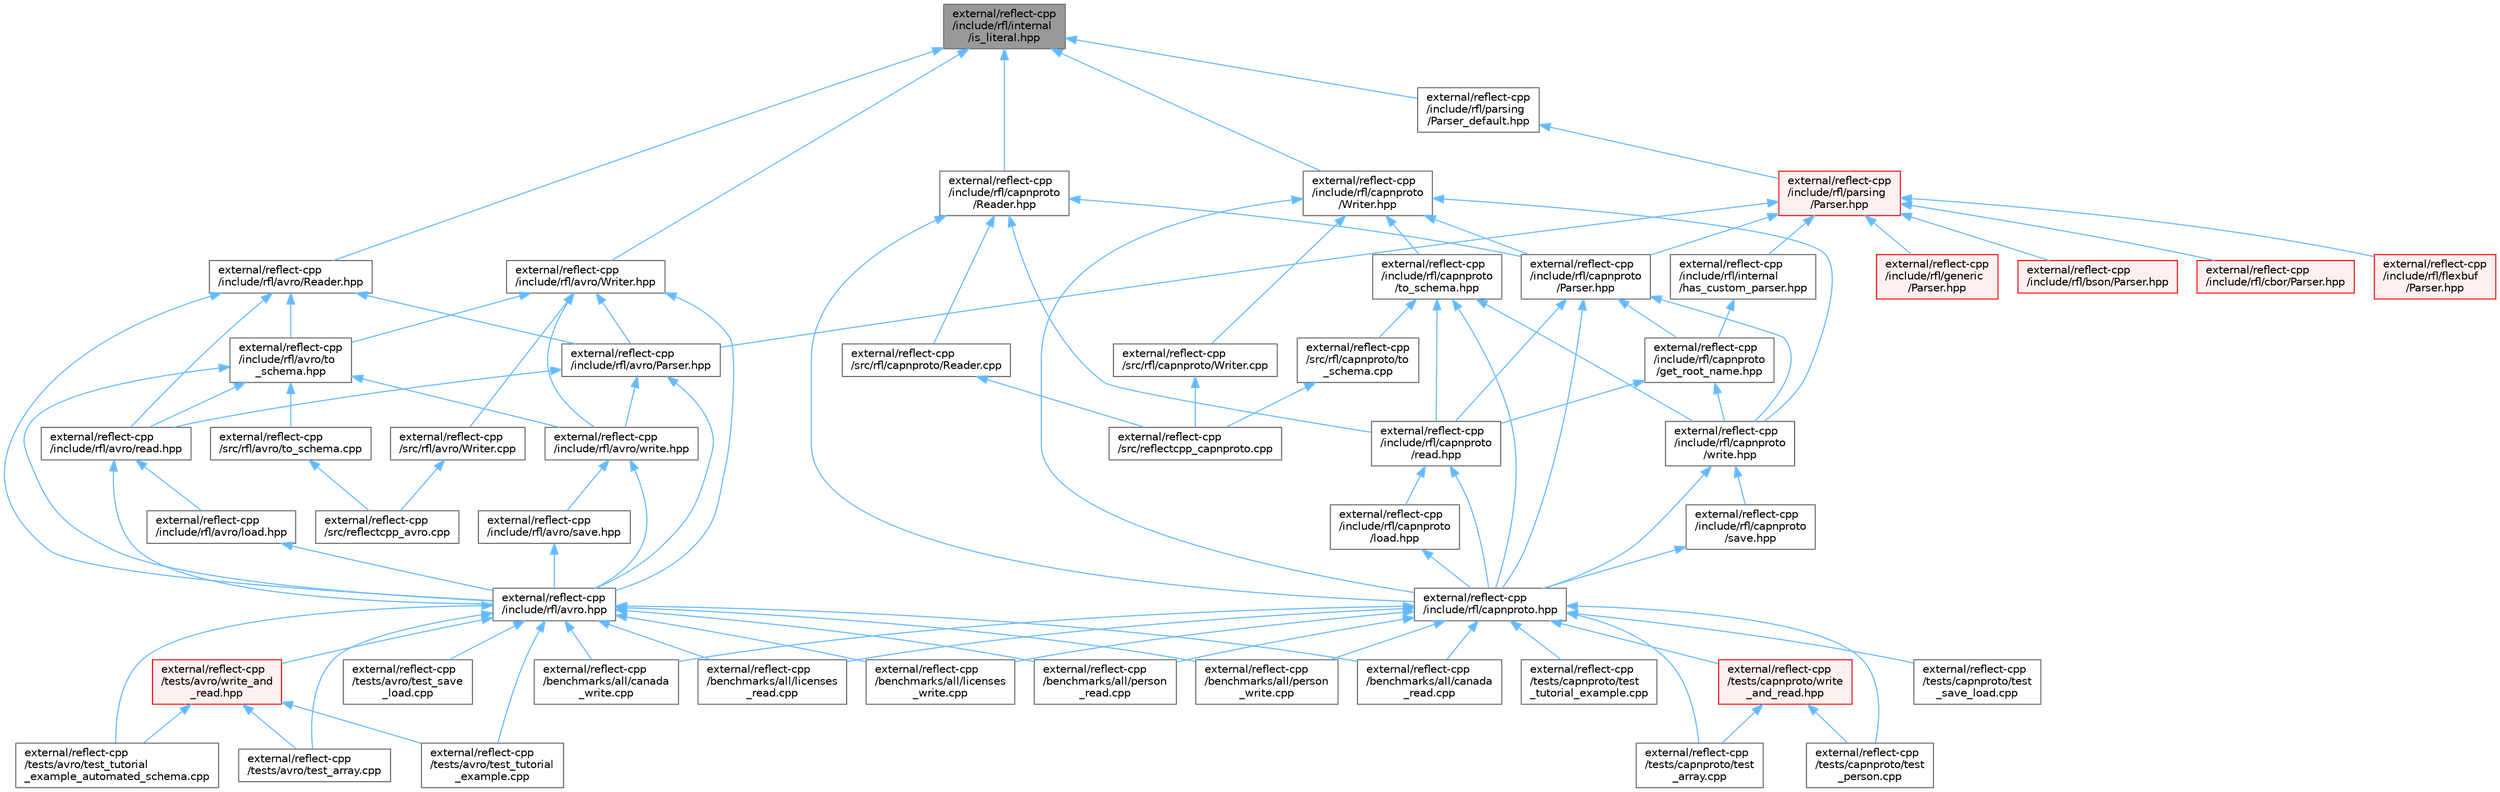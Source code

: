 digraph "external/reflect-cpp/include/rfl/internal/is_literal.hpp"
{
 // LATEX_PDF_SIZE
  bgcolor="transparent";
  edge [fontname=Helvetica,fontsize=10,labelfontname=Helvetica,labelfontsize=10];
  node [fontname=Helvetica,fontsize=10,shape=box,height=0.2,width=0.4];
  Node1 [id="Node000001",label="external/reflect-cpp\l/include/rfl/internal\l/is_literal.hpp",height=0.2,width=0.4,color="gray40", fillcolor="grey60", style="filled", fontcolor="black",tooltip=" "];
  Node1 -> Node2 [id="edge1_Node000001_Node000002",dir="back",color="steelblue1",style="solid",tooltip=" "];
  Node2 [id="Node000002",label="external/reflect-cpp\l/include/rfl/avro/Reader.hpp",height=0.2,width=0.4,color="grey40", fillcolor="white", style="filled",URL="$avro_2_reader_8hpp.html",tooltip=" "];
  Node2 -> Node3 [id="edge2_Node000002_Node000003",dir="back",color="steelblue1",style="solid",tooltip=" "];
  Node3 [id="Node000003",label="external/reflect-cpp\l/include/rfl/avro.hpp",height=0.2,width=0.4,color="grey40", fillcolor="white", style="filled",URL="$avro_8hpp.html",tooltip=" "];
  Node3 -> Node4 [id="edge3_Node000003_Node000004",dir="back",color="steelblue1",style="solid",tooltip=" "];
  Node4 [id="Node000004",label="external/reflect-cpp\l/benchmarks/all/canada\l_read.cpp",height=0.2,width=0.4,color="grey40", fillcolor="white", style="filled",URL="$canada__read_8cpp.html",tooltip=" "];
  Node3 -> Node5 [id="edge4_Node000003_Node000005",dir="back",color="steelblue1",style="solid",tooltip=" "];
  Node5 [id="Node000005",label="external/reflect-cpp\l/benchmarks/all/canada\l_write.cpp",height=0.2,width=0.4,color="grey40", fillcolor="white", style="filled",URL="$canada__write_8cpp.html",tooltip=" "];
  Node3 -> Node6 [id="edge5_Node000003_Node000006",dir="back",color="steelblue1",style="solid",tooltip=" "];
  Node6 [id="Node000006",label="external/reflect-cpp\l/benchmarks/all/licenses\l_read.cpp",height=0.2,width=0.4,color="grey40", fillcolor="white", style="filled",URL="$licenses__read_8cpp.html",tooltip=" "];
  Node3 -> Node7 [id="edge6_Node000003_Node000007",dir="back",color="steelblue1",style="solid",tooltip=" "];
  Node7 [id="Node000007",label="external/reflect-cpp\l/benchmarks/all/licenses\l_write.cpp",height=0.2,width=0.4,color="grey40", fillcolor="white", style="filled",URL="$licenses__write_8cpp.html",tooltip=" "];
  Node3 -> Node8 [id="edge7_Node000003_Node000008",dir="back",color="steelblue1",style="solid",tooltip=" "];
  Node8 [id="Node000008",label="external/reflect-cpp\l/benchmarks/all/person\l_read.cpp",height=0.2,width=0.4,color="grey40", fillcolor="white", style="filled",URL="$person__read_8cpp.html",tooltip=" "];
  Node3 -> Node9 [id="edge8_Node000003_Node000009",dir="back",color="steelblue1",style="solid",tooltip=" "];
  Node9 [id="Node000009",label="external/reflect-cpp\l/benchmarks/all/person\l_write.cpp",height=0.2,width=0.4,color="grey40", fillcolor="white", style="filled",URL="$person__write_8cpp.html",tooltip=" "];
  Node3 -> Node10 [id="edge9_Node000003_Node000010",dir="back",color="steelblue1",style="solid",tooltip=" "];
  Node10 [id="Node000010",label="external/reflect-cpp\l/tests/avro/test_array.cpp",height=0.2,width=0.4,color="grey40", fillcolor="white", style="filled",URL="$avro_2test__array_8cpp.html",tooltip=" "];
  Node3 -> Node11 [id="edge10_Node000003_Node000011",dir="back",color="steelblue1",style="solid",tooltip=" "];
  Node11 [id="Node000011",label="external/reflect-cpp\l/tests/avro/test_save\l_load.cpp",height=0.2,width=0.4,color="grey40", fillcolor="white", style="filled",URL="$avro_2test__save__load_8cpp.html",tooltip=" "];
  Node3 -> Node12 [id="edge11_Node000003_Node000012",dir="back",color="steelblue1",style="solid",tooltip=" "];
  Node12 [id="Node000012",label="external/reflect-cpp\l/tests/avro/test_tutorial\l_example.cpp",height=0.2,width=0.4,color="grey40", fillcolor="white", style="filled",URL="$avro_2test__tutorial__example_8cpp.html",tooltip=" "];
  Node3 -> Node13 [id="edge12_Node000003_Node000013",dir="back",color="steelblue1",style="solid",tooltip=" "];
  Node13 [id="Node000013",label="external/reflect-cpp\l/tests/avro/test_tutorial\l_example_automated_schema.cpp",height=0.2,width=0.4,color="grey40", fillcolor="white", style="filled",URL="$test__tutorial__example__automated__schema_8cpp.html",tooltip=" "];
  Node3 -> Node14 [id="edge13_Node000003_Node000014",dir="back",color="steelblue1",style="solid",tooltip=" "];
  Node14 [id="Node000014",label="external/reflect-cpp\l/tests/avro/write_and\l_read.hpp",height=0.2,width=0.4,color="red", fillcolor="#FFF0F0", style="filled",URL="$avro_2write__and__read_8hpp.html",tooltip=" "];
  Node14 -> Node10 [id="edge14_Node000014_Node000010",dir="back",color="steelblue1",style="solid",tooltip=" "];
  Node14 -> Node12 [id="edge15_Node000014_Node000012",dir="back",color="steelblue1",style="solid",tooltip=" "];
  Node14 -> Node13 [id="edge16_Node000014_Node000013",dir="back",color="steelblue1",style="solid",tooltip=" "];
  Node2 -> Node57 [id="edge17_Node000002_Node000057",dir="back",color="steelblue1",style="solid",tooltip=" "];
  Node57 [id="Node000057",label="external/reflect-cpp\l/include/rfl/avro/Parser.hpp",height=0.2,width=0.4,color="grey40", fillcolor="white", style="filled",URL="$avro_2_parser_8hpp.html",tooltip=" "];
  Node57 -> Node3 [id="edge18_Node000057_Node000003",dir="back",color="steelblue1",style="solid",tooltip=" "];
  Node57 -> Node58 [id="edge19_Node000057_Node000058",dir="back",color="steelblue1",style="solid",tooltip=" "];
  Node58 [id="Node000058",label="external/reflect-cpp\l/include/rfl/avro/read.hpp",height=0.2,width=0.4,color="grey40", fillcolor="white", style="filled",URL="$avro_2read_8hpp.html",tooltip=" "];
  Node58 -> Node3 [id="edge20_Node000058_Node000003",dir="back",color="steelblue1",style="solid",tooltip=" "];
  Node58 -> Node59 [id="edge21_Node000058_Node000059",dir="back",color="steelblue1",style="solid",tooltip=" "];
  Node59 [id="Node000059",label="external/reflect-cpp\l/include/rfl/avro/load.hpp",height=0.2,width=0.4,color="grey40", fillcolor="white", style="filled",URL="$avro_2load_8hpp.html",tooltip=" "];
  Node59 -> Node3 [id="edge22_Node000059_Node000003",dir="back",color="steelblue1",style="solid",tooltip=" "];
  Node57 -> Node60 [id="edge23_Node000057_Node000060",dir="back",color="steelblue1",style="solid",tooltip=" "];
  Node60 [id="Node000060",label="external/reflect-cpp\l/include/rfl/avro/write.hpp",height=0.2,width=0.4,color="grey40", fillcolor="white", style="filled",URL="$avro_2write_8hpp.html",tooltip=" "];
  Node60 -> Node3 [id="edge24_Node000060_Node000003",dir="back",color="steelblue1",style="solid",tooltip=" "];
  Node60 -> Node61 [id="edge25_Node000060_Node000061",dir="back",color="steelblue1",style="solid",tooltip=" "];
  Node61 [id="Node000061",label="external/reflect-cpp\l/include/rfl/avro/save.hpp",height=0.2,width=0.4,color="grey40", fillcolor="white", style="filled",URL="$avro_2save_8hpp.html",tooltip=" "];
  Node61 -> Node3 [id="edge26_Node000061_Node000003",dir="back",color="steelblue1",style="solid",tooltip=" "];
  Node2 -> Node58 [id="edge27_Node000002_Node000058",dir="back",color="steelblue1",style="solid",tooltip=" "];
  Node2 -> Node62 [id="edge28_Node000002_Node000062",dir="back",color="steelblue1",style="solid",tooltip=" "];
  Node62 [id="Node000062",label="external/reflect-cpp\l/include/rfl/avro/to\l_schema.hpp",height=0.2,width=0.4,color="grey40", fillcolor="white", style="filled",URL="$avro_2to__schema_8hpp.html",tooltip=" "];
  Node62 -> Node3 [id="edge29_Node000062_Node000003",dir="back",color="steelblue1",style="solid",tooltip=" "];
  Node62 -> Node58 [id="edge30_Node000062_Node000058",dir="back",color="steelblue1",style="solid",tooltip=" "];
  Node62 -> Node60 [id="edge31_Node000062_Node000060",dir="back",color="steelblue1",style="solid",tooltip=" "];
  Node62 -> Node63 [id="edge32_Node000062_Node000063",dir="back",color="steelblue1",style="solid",tooltip=" "];
  Node63 [id="Node000063",label="external/reflect-cpp\l/src/rfl/avro/to_schema.cpp",height=0.2,width=0.4,color="grey40", fillcolor="white", style="filled",URL="$avro_2to__schema_8cpp.html",tooltip=" "];
  Node63 -> Node64 [id="edge33_Node000063_Node000064",dir="back",color="steelblue1",style="solid",tooltip=" "];
  Node64 [id="Node000064",label="external/reflect-cpp\l/src/reflectcpp_avro.cpp",height=0.2,width=0.4,color="grey40", fillcolor="white", style="filled",URL="$reflectcpp__avro_8cpp.html",tooltip=" "];
  Node1 -> Node65 [id="edge34_Node000001_Node000065",dir="back",color="steelblue1",style="solid",tooltip=" "];
  Node65 [id="Node000065",label="external/reflect-cpp\l/include/rfl/avro/Writer.hpp",height=0.2,width=0.4,color="grey40", fillcolor="white", style="filled",URL="$avro_2_writer_8hpp.html",tooltip=" "];
  Node65 -> Node3 [id="edge35_Node000065_Node000003",dir="back",color="steelblue1",style="solid",tooltip=" "];
  Node65 -> Node57 [id="edge36_Node000065_Node000057",dir="back",color="steelblue1",style="solid",tooltip=" "];
  Node65 -> Node62 [id="edge37_Node000065_Node000062",dir="back",color="steelblue1",style="solid",tooltip=" "];
  Node65 -> Node60 [id="edge38_Node000065_Node000060",dir="back",color="steelblue1",style="solid",tooltip=" "];
  Node65 -> Node66 [id="edge39_Node000065_Node000066",dir="back",color="steelblue1",style="solid",tooltip=" "];
  Node66 [id="Node000066",label="external/reflect-cpp\l/src/rfl/avro/Writer.cpp",height=0.2,width=0.4,color="grey40", fillcolor="white", style="filled",URL="$avro_2_writer_8cpp.html",tooltip=" "];
  Node66 -> Node64 [id="edge40_Node000066_Node000064",dir="back",color="steelblue1",style="solid",tooltip=" "];
  Node1 -> Node67 [id="edge41_Node000001_Node000067",dir="back",color="steelblue1",style="solid",tooltip=" "];
  Node67 [id="Node000067",label="external/reflect-cpp\l/include/rfl/capnproto\l/Reader.hpp",height=0.2,width=0.4,color="grey40", fillcolor="white", style="filled",URL="$capnproto_2_reader_8hpp.html",tooltip=" "];
  Node67 -> Node68 [id="edge42_Node000067_Node000068",dir="back",color="steelblue1",style="solid",tooltip=" "];
  Node68 [id="Node000068",label="external/reflect-cpp\l/include/rfl/capnproto.hpp",height=0.2,width=0.4,color="grey40", fillcolor="white", style="filled",URL="$capnproto_8hpp.html",tooltip=" "];
  Node68 -> Node4 [id="edge43_Node000068_Node000004",dir="back",color="steelblue1",style="solid",tooltip=" "];
  Node68 -> Node5 [id="edge44_Node000068_Node000005",dir="back",color="steelblue1",style="solid",tooltip=" "];
  Node68 -> Node6 [id="edge45_Node000068_Node000006",dir="back",color="steelblue1",style="solid",tooltip=" "];
  Node68 -> Node7 [id="edge46_Node000068_Node000007",dir="back",color="steelblue1",style="solid",tooltip=" "];
  Node68 -> Node8 [id="edge47_Node000068_Node000008",dir="back",color="steelblue1",style="solid",tooltip=" "];
  Node68 -> Node9 [id="edge48_Node000068_Node000009",dir="back",color="steelblue1",style="solid",tooltip=" "];
  Node68 -> Node69 [id="edge49_Node000068_Node000069",dir="back",color="steelblue1",style="solid",tooltip=" "];
  Node69 [id="Node000069",label="external/reflect-cpp\l/tests/capnproto/test\l_array.cpp",height=0.2,width=0.4,color="grey40", fillcolor="white", style="filled",URL="$capnproto_2test__array_8cpp.html",tooltip=" "];
  Node68 -> Node70 [id="edge50_Node000068_Node000070",dir="back",color="steelblue1",style="solid",tooltip=" "];
  Node70 [id="Node000070",label="external/reflect-cpp\l/tests/capnproto/test\l_person.cpp",height=0.2,width=0.4,color="grey40", fillcolor="white", style="filled",URL="$test__person_8cpp.html",tooltip=" "];
  Node68 -> Node71 [id="edge51_Node000068_Node000071",dir="back",color="steelblue1",style="solid",tooltip=" "];
  Node71 [id="Node000071",label="external/reflect-cpp\l/tests/capnproto/test\l_save_load.cpp",height=0.2,width=0.4,color="grey40", fillcolor="white", style="filled",URL="$capnproto_2test__save__load_8cpp.html",tooltip=" "];
  Node68 -> Node72 [id="edge52_Node000068_Node000072",dir="back",color="steelblue1",style="solid",tooltip=" "];
  Node72 [id="Node000072",label="external/reflect-cpp\l/tests/capnproto/test\l_tutorial_example.cpp",height=0.2,width=0.4,color="grey40", fillcolor="white", style="filled",URL="$capnproto_2test__tutorial__example_8cpp.html",tooltip=" "];
  Node68 -> Node73 [id="edge53_Node000068_Node000073",dir="back",color="steelblue1",style="solid",tooltip=" "];
  Node73 [id="Node000073",label="external/reflect-cpp\l/tests/capnproto/write\l_and_read.hpp",height=0.2,width=0.4,color="red", fillcolor="#FFF0F0", style="filled",URL="$capnproto_2write__and__read_8hpp.html",tooltip=" "];
  Node73 -> Node69 [id="edge54_Node000073_Node000069",dir="back",color="steelblue1",style="solid",tooltip=" "];
  Node73 -> Node70 [id="edge55_Node000073_Node000070",dir="back",color="steelblue1",style="solid",tooltip=" "];
  Node67 -> Node115 [id="edge56_Node000067_Node000115",dir="back",color="steelblue1",style="solid",tooltip=" "];
  Node115 [id="Node000115",label="external/reflect-cpp\l/include/rfl/capnproto\l/Parser.hpp",height=0.2,width=0.4,color="grey40", fillcolor="white", style="filled",URL="$capnproto_2_parser_8hpp.html",tooltip=" "];
  Node115 -> Node68 [id="edge57_Node000115_Node000068",dir="back",color="steelblue1",style="solid",tooltip=" "];
  Node115 -> Node116 [id="edge58_Node000115_Node000116",dir="back",color="steelblue1",style="solid",tooltip=" "];
  Node116 [id="Node000116",label="external/reflect-cpp\l/include/rfl/capnproto\l/get_root_name.hpp",height=0.2,width=0.4,color="grey40", fillcolor="white", style="filled",URL="$get__root__name_8hpp.html",tooltip=" "];
  Node116 -> Node117 [id="edge59_Node000116_Node000117",dir="back",color="steelblue1",style="solid",tooltip=" "];
  Node117 [id="Node000117",label="external/reflect-cpp\l/include/rfl/capnproto\l/read.hpp",height=0.2,width=0.4,color="grey40", fillcolor="white", style="filled",URL="$capnproto_2read_8hpp.html",tooltip=" "];
  Node117 -> Node68 [id="edge60_Node000117_Node000068",dir="back",color="steelblue1",style="solid",tooltip=" "];
  Node117 -> Node118 [id="edge61_Node000117_Node000118",dir="back",color="steelblue1",style="solid",tooltip=" "];
  Node118 [id="Node000118",label="external/reflect-cpp\l/include/rfl/capnproto\l/load.hpp",height=0.2,width=0.4,color="grey40", fillcolor="white", style="filled",URL="$capnproto_2load_8hpp.html",tooltip=" "];
  Node118 -> Node68 [id="edge62_Node000118_Node000068",dir="back",color="steelblue1",style="solid",tooltip=" "];
  Node116 -> Node119 [id="edge63_Node000116_Node000119",dir="back",color="steelblue1",style="solid",tooltip=" "];
  Node119 [id="Node000119",label="external/reflect-cpp\l/include/rfl/capnproto\l/write.hpp",height=0.2,width=0.4,color="grey40", fillcolor="white", style="filled",URL="$capnproto_2write_8hpp.html",tooltip=" "];
  Node119 -> Node68 [id="edge64_Node000119_Node000068",dir="back",color="steelblue1",style="solid",tooltip=" "];
  Node119 -> Node120 [id="edge65_Node000119_Node000120",dir="back",color="steelblue1",style="solid",tooltip=" "];
  Node120 [id="Node000120",label="external/reflect-cpp\l/include/rfl/capnproto\l/save.hpp",height=0.2,width=0.4,color="grey40", fillcolor="white", style="filled",URL="$capnproto_2save_8hpp.html",tooltip=" "];
  Node120 -> Node68 [id="edge66_Node000120_Node000068",dir="back",color="steelblue1",style="solid",tooltip=" "];
  Node115 -> Node117 [id="edge67_Node000115_Node000117",dir="back",color="steelblue1",style="solid",tooltip=" "];
  Node115 -> Node119 [id="edge68_Node000115_Node000119",dir="back",color="steelblue1",style="solid",tooltip=" "];
  Node67 -> Node117 [id="edge69_Node000067_Node000117",dir="back",color="steelblue1",style="solid",tooltip=" "];
  Node67 -> Node121 [id="edge70_Node000067_Node000121",dir="back",color="steelblue1",style="solid",tooltip=" "];
  Node121 [id="Node000121",label="external/reflect-cpp\l/src/rfl/capnproto/Reader.cpp",height=0.2,width=0.4,color="grey40", fillcolor="white", style="filled",URL="$_reader_8cpp.html",tooltip=" "];
  Node121 -> Node122 [id="edge71_Node000121_Node000122",dir="back",color="steelblue1",style="solid",tooltip=" "];
  Node122 [id="Node000122",label="external/reflect-cpp\l/src/reflectcpp_capnproto.cpp",height=0.2,width=0.4,color="grey40", fillcolor="white", style="filled",URL="$reflectcpp__capnproto_8cpp.html",tooltip=" "];
  Node1 -> Node123 [id="edge72_Node000001_Node000123",dir="back",color="steelblue1",style="solid",tooltip=" "];
  Node123 [id="Node000123",label="external/reflect-cpp\l/include/rfl/capnproto\l/Writer.hpp",height=0.2,width=0.4,color="grey40", fillcolor="white", style="filled",URL="$capnproto_2_writer_8hpp.html",tooltip=" "];
  Node123 -> Node68 [id="edge73_Node000123_Node000068",dir="back",color="steelblue1",style="solid",tooltip=" "];
  Node123 -> Node115 [id="edge74_Node000123_Node000115",dir="back",color="steelblue1",style="solid",tooltip=" "];
  Node123 -> Node124 [id="edge75_Node000123_Node000124",dir="back",color="steelblue1",style="solid",tooltip=" "];
  Node124 [id="Node000124",label="external/reflect-cpp\l/include/rfl/capnproto\l/to_schema.hpp",height=0.2,width=0.4,color="grey40", fillcolor="white", style="filled",URL="$capnproto_2to__schema_8hpp.html",tooltip=" "];
  Node124 -> Node68 [id="edge76_Node000124_Node000068",dir="back",color="steelblue1",style="solid",tooltip=" "];
  Node124 -> Node117 [id="edge77_Node000124_Node000117",dir="back",color="steelblue1",style="solid",tooltip=" "];
  Node124 -> Node119 [id="edge78_Node000124_Node000119",dir="back",color="steelblue1",style="solid",tooltip=" "];
  Node124 -> Node125 [id="edge79_Node000124_Node000125",dir="back",color="steelblue1",style="solid",tooltip=" "];
  Node125 [id="Node000125",label="external/reflect-cpp\l/src/rfl/capnproto/to\l_schema.cpp",height=0.2,width=0.4,color="grey40", fillcolor="white", style="filled",URL="$capnproto_2to__schema_8cpp.html",tooltip=" "];
  Node125 -> Node122 [id="edge80_Node000125_Node000122",dir="back",color="steelblue1",style="solid",tooltip=" "];
  Node123 -> Node119 [id="edge81_Node000123_Node000119",dir="back",color="steelblue1",style="solid",tooltip=" "];
  Node123 -> Node126 [id="edge82_Node000123_Node000126",dir="back",color="steelblue1",style="solid",tooltip=" "];
  Node126 [id="Node000126",label="external/reflect-cpp\l/src/rfl/capnproto/Writer.cpp",height=0.2,width=0.4,color="grey40", fillcolor="white", style="filled",URL="$capnproto_2_writer_8cpp.html",tooltip=" "];
  Node126 -> Node122 [id="edge83_Node000126_Node000122",dir="back",color="steelblue1",style="solid",tooltip=" "];
  Node1 -> Node127 [id="edge84_Node000001_Node000127",dir="back",color="steelblue1",style="solid",tooltip=" "];
  Node127 [id="Node000127",label="external/reflect-cpp\l/include/rfl/parsing\l/Parser_default.hpp",height=0.2,width=0.4,color="grey40", fillcolor="white", style="filled",URL="$_parser__default_8hpp.html",tooltip=" "];
  Node127 -> Node128 [id="edge85_Node000127_Node000128",dir="back",color="steelblue1",style="solid",tooltip=" "];
  Node128 [id="Node000128",label="external/reflect-cpp\l/include/rfl/parsing\l/Parser.hpp",height=0.2,width=0.4,color="red", fillcolor="#FFF0F0", style="filled",URL="$parsing_2_parser_8hpp.html",tooltip=" "];
  Node128 -> Node57 [id="edge86_Node000128_Node000057",dir="back",color="steelblue1",style="solid",tooltip=" "];
  Node128 -> Node129 [id="edge87_Node000128_Node000129",dir="back",color="steelblue1",style="solid",tooltip=" "];
  Node129 [id="Node000129",label="external/reflect-cpp\l/include/rfl/bson/Parser.hpp",height=0.2,width=0.4,color="red", fillcolor="#FFF0F0", style="filled",URL="$bson_2_parser_8hpp.html",tooltip=" "];
  Node128 -> Node115 [id="edge88_Node000128_Node000115",dir="back",color="steelblue1",style="solid",tooltip=" "];
  Node128 -> Node174 [id="edge89_Node000128_Node000174",dir="back",color="steelblue1",style="solid",tooltip=" "];
  Node174 [id="Node000174",label="external/reflect-cpp\l/include/rfl/cbor/Parser.hpp",height=0.2,width=0.4,color="red", fillcolor="#FFF0F0", style="filled",URL="$cbor_2_parser_8hpp.html",tooltip=" "];
  Node128 -> Node220 [id="edge90_Node000128_Node000220",dir="back",color="steelblue1",style="solid",tooltip=" "];
  Node220 [id="Node000220",label="external/reflect-cpp\l/include/rfl/flexbuf\l/Parser.hpp",height=0.2,width=0.4,color="red", fillcolor="#FFF0F0", style="filled",URL="$flexbuf_2_parser_8hpp.html",tooltip=" "];
  Node128 -> Node265 [id="edge91_Node000128_Node000265",dir="back",color="steelblue1",style="solid",tooltip=" "];
  Node265 [id="Node000265",label="external/reflect-cpp\l/include/rfl/generic\l/Parser.hpp",height=0.2,width=0.4,color="red", fillcolor="#FFF0F0", style="filled",URL="$generic_2_parser_8hpp.html",tooltip=" "];
  Node128 -> Node698 [id="edge92_Node000128_Node000698",dir="back",color="steelblue1",style="solid",tooltip=" "];
  Node698 [id="Node000698",label="external/reflect-cpp\l/include/rfl/internal\l/has_custom_parser.hpp",height=0.2,width=0.4,color="grey40", fillcolor="white", style="filled",URL="$has__custom__parser_8hpp.html",tooltip=" "];
  Node698 -> Node116 [id="edge93_Node000698_Node000116",dir="back",color="steelblue1",style="solid",tooltip=" "];
}
